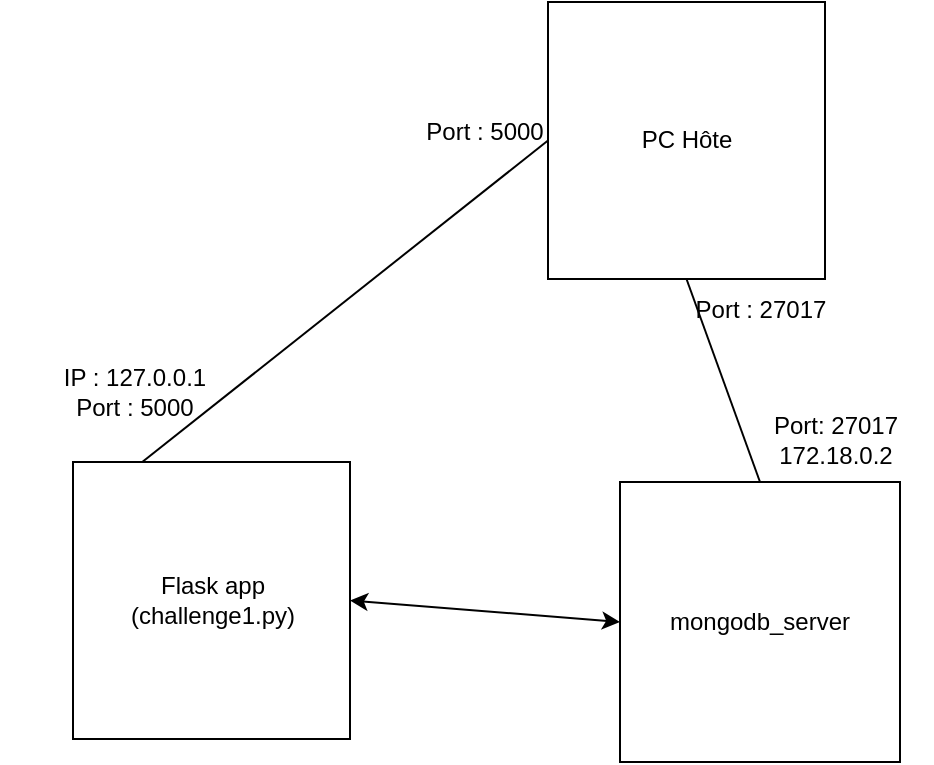 <mxfile version="26.0.4" pages="2">
  <diagram name="challenge3" id="QVyV8HPb8yY-LVWm9Y0O">
    <mxGraphModel dx="1194" dy="562" grid="1" gridSize="10" guides="1" tooltips="1" connect="1" arrows="1" fold="1" page="1" pageScale="1" pageWidth="827" pageHeight="1169" math="0" shadow="0">
      <root>
        <mxCell id="0" />
        <mxCell id="1" parent="0" />
        <mxCell id="qEw3fzR9VckqOL5sZoZO-1" value="Flask app&lt;div&gt;(challenge1.py)&lt;/div&gt;" style="whiteSpace=wrap;html=1;aspect=fixed;" parent="1" vertex="1">
          <mxGeometry x="106.5" y="270" width="138.5" height="138.5" as="geometry" />
        </mxCell>
        <mxCell id="qEw3fzR9VckqOL5sZoZO-2" value="PC Hôte" style="whiteSpace=wrap;html=1;aspect=fixed;" parent="1" vertex="1">
          <mxGeometry x="344" y="40" width="138.5" height="138.5" as="geometry" />
        </mxCell>
        <mxCell id="qEw3fzR9VckqOL5sZoZO-3" value="&lt;span style=&quot;text-align: start;&quot;&gt;&lt;font style=&quot;font-size: 12px;&quot;&gt;mongodb_server&lt;/font&gt;&lt;/span&gt;" style="whiteSpace=wrap;html=1;aspect=fixed;" parent="1" vertex="1">
          <mxGeometry x="380" y="280" width="140" height="140" as="geometry" />
        </mxCell>
        <mxCell id="qEw3fzR9VckqOL5sZoZO-4" value="" style="endArrow=none;html=1;rounded=0;exitX=0.25;exitY=0;exitDx=0;exitDy=0;entryX=0;entryY=0.5;entryDx=0;entryDy=0;" parent="1" source="qEw3fzR9VckqOL5sZoZO-1" target="qEw3fzR9VckqOL5sZoZO-2" edge="1">
          <mxGeometry width="50" height="50" relative="1" as="geometry">
            <mxPoint x="390" y="250" as="sourcePoint" />
            <mxPoint x="440" y="200" as="targetPoint" />
          </mxGeometry>
        </mxCell>
        <mxCell id="qEw3fzR9VckqOL5sZoZO-5" value="" style="endArrow=none;html=1;rounded=0;entryX=0.5;entryY=1;entryDx=0;entryDy=0;exitX=0.5;exitY=0;exitDx=0;exitDy=0;" parent="1" source="qEw3fzR9VckqOL5sZoZO-3" target="qEw3fzR9VckqOL5sZoZO-2" edge="1">
          <mxGeometry width="50" height="50" relative="1" as="geometry">
            <mxPoint x="440" y="270" as="sourcePoint" />
            <mxPoint x="440" y="200" as="targetPoint" />
          </mxGeometry>
        </mxCell>
        <mxCell id="qEw3fzR9VckqOL5sZoZO-6" value="&lt;div&gt;Port: 27017&lt;/div&gt;&lt;div&gt;172.18.0.2&lt;/div&gt;" style="text;html=1;align=center;verticalAlign=middle;whiteSpace=wrap;rounded=0;" parent="1" vertex="1">
          <mxGeometry x="440" y="244" width="96" height="30" as="geometry" />
        </mxCell>
        <mxCell id="qEw3fzR9VckqOL5sZoZO-7" value="IP : 127.0.0.1&lt;div&gt;Port : 5000&lt;/div&gt;" style="text;html=1;align=center;verticalAlign=middle;whiteSpace=wrap;rounded=0;" parent="1" vertex="1">
          <mxGeometry x="70" y="220" width="135" height="30" as="geometry" />
        </mxCell>
        <mxCell id="qEw3fzR9VckqOL5sZoZO-8" value="Port : 5000" style="text;html=1;align=center;verticalAlign=middle;whiteSpace=wrap;rounded=0;" parent="1" vertex="1">
          <mxGeometry x="245" y="90" width="135" height="30" as="geometry" />
        </mxCell>
        <mxCell id="qEw3fzR9VckqOL5sZoZO-9" value="Port : 27017" style="text;html=1;align=center;verticalAlign=middle;whiteSpace=wrap;rounded=0;" parent="1" vertex="1">
          <mxGeometry x="382.5" y="178.5" width="135" height="30" as="geometry" />
        </mxCell>
        <mxCell id="qEw3fzR9VckqOL5sZoZO-10" value="" style="endArrow=classic;startArrow=classic;html=1;rounded=0;entryX=0;entryY=0.5;entryDx=0;entryDy=0;exitX=1;exitY=0.5;exitDx=0;exitDy=0;" parent="1" source="qEw3fzR9VckqOL5sZoZO-1" target="qEw3fzR9VckqOL5sZoZO-3" edge="1">
          <mxGeometry width="50" height="50" relative="1" as="geometry">
            <mxPoint x="270" y="310" as="sourcePoint" />
            <mxPoint x="440" y="200" as="targetPoint" />
          </mxGeometry>
        </mxCell>
      </root>
    </mxGraphModel>
  </diagram>
  <diagram id="j4DH2D5q0OTO39qp8Iy4" name="Page-2">
    <mxGraphModel dx="1405" dy="1830" grid="1" gridSize="10" guides="1" tooltips="1" connect="1" arrows="1" fold="1" page="1" pageScale="1" pageWidth="827" pageHeight="1169" math="0" shadow="0">
      <root>
        <mxCell id="0" />
        <mxCell id="1" parent="0" />
        <mxCell id="RNrug4H_M12smfIYPm7i-1" value="" style="rounded=1;whiteSpace=wrap;html=1;" vertex="1" parent="1">
          <mxGeometry x="43" y="100" width="747" height="500" as="geometry" />
        </mxCell>
        <mxCell id="RNrug4H_M12smfIYPm7i-2" value="webdb-service" style="ellipse;whiteSpace=wrap;html=1;" vertex="1" parent="1">
          <mxGeometry x="353" y="220" width="120" height="80" as="geometry" />
        </mxCell>
        <mxCell id="RNrug4H_M12smfIYPm7i-3" value="webnodb-service" style="ellipse;whiteSpace=wrap;html=1;" vertex="1" parent="1">
          <mxGeometry x="560" y="220" width="120" height="80" as="geometry" />
        </mxCell>
        <mxCell id="RNrug4H_M12smfIYPm7i-4" value="mongodb-service" style="ellipse;whiteSpace=wrap;html=1;" vertex="1" parent="1">
          <mxGeometry x="150" y="220" width="120" height="80" as="geometry" />
        </mxCell>
        <mxCell id="RNrug4H_M12smfIYPm7i-6" value="Pod MongoDB&lt;div&gt;10.42.1.173&lt;br&gt;&lt;/div&gt;" style="rounded=0;whiteSpace=wrap;html=1;" vertex="1" parent="1">
          <mxGeometry x="130" y="473" width="120" height="60" as="geometry" />
        </mxCell>
        <mxCell id="RNrug4H_M12smfIYPm7i-7" value="Pod webnodb&lt;div&gt;10.42.2.132&lt;br&gt;&lt;/div&gt;" style="rounded=0;whiteSpace=wrap;html=1;" vertex="1" parent="1">
          <mxGeometry x="580" y="470" width="120" height="60" as="geometry" />
        </mxCell>
        <mxCell id="RNrug4H_M12smfIYPm7i-9" value="mongodb_deployment" style="shape=parallelogram;perimeter=parallelogramPerimeter;whiteSpace=wrap;html=1;fixedSize=1;" vertex="1" parent="1">
          <mxGeometry x="130" y="588" width="150" height="65" as="geometry" />
        </mxCell>
        <mxCell id="RNrug4H_M12smfIYPm7i-10" value="webnodb_deployment" style="shape=parallelogram;perimeter=parallelogramPerimeter;whiteSpace=wrap;html=1;fixedSize=1;" vertex="1" parent="1">
          <mxGeometry x="580" y="588" width="150" height="65" as="geometry" />
        </mxCell>
        <mxCell id="RNrug4H_M12smfIYPm7i-11" value="webdb_deployment" style="shape=parallelogram;perimeter=parallelogramPerimeter;whiteSpace=wrap;html=1;fixedSize=1;" vertex="1" parent="1">
          <mxGeometry x="353" y="588" width="157" height="65" as="geometry" />
        </mxCell>
        <mxCell id="RNrug4H_M12smfIYPm7i-12" value="ClusterIp&amp;nbsp;&lt;div&gt;DNS&lt;/div&gt;" style="ellipse;whiteSpace=wrap;html=1;" vertex="1" parent="1">
          <mxGeometry x="470" y="280" width="102" height="65" as="geometry" />
        </mxCell>
        <mxCell id="RNrug4H_M12smfIYPm7i-13" value="" style="endArrow=classic;html=1;rounded=0;exitX=0.5;exitY=1;exitDx=0;exitDy=0;entryX=0.894;entryY=-0.099;entryDx=0;entryDy=0;entryPerimeter=0;" edge="1" parent="1" source="RNrug4H_M12smfIYPm7i-3" target="RNrug4H_M12smfIYPm7i-40">
          <mxGeometry width="50" height="50" relative="1" as="geometry">
            <mxPoint x="490" y="390" as="sourcePoint" />
            <mxPoint x="540" y="340" as="targetPoint" />
          </mxGeometry>
        </mxCell>
        <mxCell id="RNrug4H_M12smfIYPm7i-31" value="80:5000" style="edgeLabel;html=1;align=center;verticalAlign=middle;resizable=0;points=[];" vertex="1" connectable="0" parent="RNrug4H_M12smfIYPm7i-13">
          <mxGeometry x="-0.346" y="4" relative="1" as="geometry">
            <mxPoint as="offset" />
          </mxGeometry>
        </mxCell>
        <mxCell id="RNrug4H_M12smfIYPm7i-17" value="" style="endArrow=classic;html=1;rounded=0;exitX=0.5;exitY=1;exitDx=0;exitDy=0;entryX=0.402;entryY=-0.063;entryDx=0;entryDy=0;entryPerimeter=0;" edge="1" parent="1" source="RNrug4H_M12smfIYPm7i-2" target="RNrug4H_M12smfIYPm7i-40">
          <mxGeometry width="50" height="50" relative="1" as="geometry">
            <mxPoint x="490" y="390" as="sourcePoint" />
            <mxPoint x="362.05" y="403.72" as="targetPoint" />
          </mxGeometry>
        </mxCell>
        <mxCell id="RNrug4H_M12smfIYPm7i-32" value="80:5000" style="edgeLabel;html=1;align=center;verticalAlign=middle;resizable=0;points=[];" vertex="1" connectable="0" parent="RNrug4H_M12smfIYPm7i-17">
          <mxGeometry x="-0.33" y="-1" relative="1" as="geometry">
            <mxPoint as="offset" />
          </mxGeometry>
        </mxCell>
        <mxCell id="RNrug4H_M12smfIYPm7i-18" value="" style="endArrow=classic;html=1;rounded=0;entryX=0.044;entryY=-0.034;entryDx=0;entryDy=0;entryPerimeter=0;" edge="1" parent="1" target="RNrug4H_M12smfIYPm7i-40">
          <mxGeometry width="50" height="50" relative="1" as="geometry">
            <mxPoint x="210" y="298" as="sourcePoint" />
            <mxPoint x="160" y="402" as="targetPoint" />
          </mxGeometry>
        </mxCell>
        <mxCell id="RNrug4H_M12smfIYPm7i-39" value="27017:27017" style="edgeLabel;html=1;align=center;verticalAlign=middle;resizable=0;points=[];" vertex="1" connectable="0" parent="RNrug4H_M12smfIYPm7i-18">
          <mxGeometry x="-0.239" y="-2" relative="1" as="geometry">
            <mxPoint as="offset" />
          </mxGeometry>
        </mxCell>
        <mxCell id="RNrug4H_M12smfIYPm7i-24" value="" style="endArrow=classic;html=1;rounded=0;exitX=0;exitY=1;exitDx=0;exitDy=0;entryX=0.5;entryY=0;entryDx=0;entryDy=0;" edge="1" parent="1" target="RNrug4H_M12smfIYPm7i-4">
          <mxGeometry width="50" height="50" relative="1" as="geometry">
            <mxPoint x="383" y="116" as="sourcePoint" />
            <mxPoint x="540" y="340" as="targetPoint" />
          </mxGeometry>
        </mxCell>
        <mxCell id="RNrug4H_M12smfIYPm7i-25" value="Pod webdb&lt;div&gt;10.42.1.172&lt;br&gt;&lt;/div&gt;" style="rounded=0;whiteSpace=wrap;html=1;" vertex="1" parent="1">
          <mxGeometry x="324" y="471" width="66" height="60" as="geometry" />
        </mxCell>
        <mxCell id="RNrug4H_M12smfIYPm7i-27" value="Replicat" style="rounded=0;whiteSpace=wrap;html=1;" vertex="1" parent="1">
          <mxGeometry x="390" y="471" width="50" height="60" as="geometry" />
        </mxCell>
        <mxCell id="RNrug4H_M12smfIYPm7i-28" value="Replicat" style="rounded=0;whiteSpace=wrap;html=1;" vertex="1" parent="1">
          <mxGeometry x="440" y="471" width="50" height="60" as="geometry" />
        </mxCell>
        <mxCell id="RNrug4H_M12smfIYPm7i-29" value="" style="endArrow=classic;html=1;rounded=0;entryX=0.802;entryY=0.019;entryDx=0;entryDy=0;exitX=0.67;exitY=0.938;exitDx=0;exitDy=0;exitPerimeter=0;entryPerimeter=0;" edge="1" parent="1" source="RNrug4H_M12smfIYPm7i-12" target="RNrug4H_M12smfIYPm7i-40">
          <mxGeometry width="50" height="50" relative="1" as="geometry">
            <mxPoint x="540" y="340" as="sourcePoint" />
            <mxPoint x="540" y="340" as="targetPoint" />
            <Array as="points" />
          </mxGeometry>
        </mxCell>
        <mxCell id="RNrug4H_M12smfIYPm7i-30" value="" style="endArrow=classic;html=1;rounded=0;entryX=0.5;entryY=0;entryDx=0;entryDy=0;exitX=0;exitY=1;exitDx=0;exitDy=0;" edge="1" parent="1" source="RNrug4H_M12smfIYPm7i-12" target="RNrug4H_M12smfIYPm7i-40">
          <mxGeometry width="50" height="50" relative="1" as="geometry">
            <mxPoint x="490" y="390" as="sourcePoint" />
            <mxPoint x="540" y="340" as="targetPoint" />
          </mxGeometry>
        </mxCell>
        <mxCell id="RNrug4H_M12smfIYPm7i-33" value="" style="endArrow=classic;html=1;rounded=0;exitX=0.5;exitY=0;exitDx=0;exitDy=0;entryX=0.5;entryY=1;entryDx=0;entryDy=0;" edge="1" parent="1">
          <mxGeometry width="50" height="50" relative="1" as="geometry">
            <mxPoint x="655" y="588" as="sourcePoint" />
            <mxPoint x="640" y="528" as="targetPoint" />
          </mxGeometry>
        </mxCell>
        <mxCell id="RNrug4H_M12smfIYPm7i-34" value="" style="endArrow=classic;html=1;rounded=0;exitX=0.5;exitY=0;exitDx=0;exitDy=0;entryX=0.5;entryY=1;entryDx=0;entryDy=0;" edge="1" parent="1">
          <mxGeometry width="50" height="50" relative="1" as="geometry">
            <mxPoint x="431.5" y="588" as="sourcePoint" />
            <mxPoint x="415" y="531" as="targetPoint" />
          </mxGeometry>
        </mxCell>
        <mxCell id="RNrug4H_M12smfIYPm7i-35" value="" style="endArrow=classic;html=1;rounded=0;entryX=0.5;entryY=1;entryDx=0;entryDy=0;exitX=0.5;exitY=0;exitDx=0;exitDy=0;" edge="1" parent="1">
          <mxGeometry width="50" height="50" relative="1" as="geometry">
            <mxPoint x="431.5" y="588" as="sourcePoint" />
            <mxPoint x="465" y="531" as="targetPoint" />
          </mxGeometry>
        </mxCell>
        <mxCell id="RNrug4H_M12smfIYPm7i-36" value="" style="endArrow=classic;html=1;rounded=0;exitX=0.5;exitY=0;exitDx=0;exitDy=0;entryX=0.5;entryY=1;entryDx=0;entryDy=0;" edge="1" parent="1">
          <mxGeometry width="50" height="50" relative="1" as="geometry">
            <mxPoint x="431.5" y="588" as="sourcePoint" />
            <mxPoint x="357.0" y="531" as="targetPoint" />
          </mxGeometry>
        </mxCell>
        <mxCell id="RNrug4H_M12smfIYPm7i-38" value="" style="endArrow=classic;html=1;rounded=0;exitX=0.5;exitY=0;exitDx=0;exitDy=0;" edge="1" parent="1">
          <mxGeometry width="50" height="50" relative="1" as="geometry">
            <mxPoint x="205" y="588" as="sourcePoint" />
            <mxPoint x="195.294" y="533" as="targetPoint" />
          </mxGeometry>
        </mxCell>
        <mxCell id="RNrug4H_M12smfIYPm7i-40" value="Réseau des pods" style="rounded=0;whiteSpace=wrap;html=1;" vertex="1" parent="1">
          <mxGeometry x="140" y="388" width="550" height="40" as="geometry" />
        </mxCell>
        <mxCell id="gtnXbsTn_2QHaUjAw1lT-2" value="" style="endArrow=classic;startArrow=classic;html=1;rounded=0;exitX=0.5;exitY=1;exitDx=0;exitDy=0;entryX=0.5;entryY=0;entryDx=0;entryDy=0;" edge="1" parent="1" source="RNrug4H_M12smfIYPm7i-40" target="RNrug4H_M12smfIYPm7i-27">
          <mxGeometry width="50" height="50" relative="1" as="geometry">
            <mxPoint x="490" y="380" as="sourcePoint" />
            <mxPoint x="540" y="330" as="targetPoint" />
          </mxGeometry>
        </mxCell>
        <mxCell id="gtnXbsTn_2QHaUjAw1lT-3" value="app:webdb" style="edgeLabel;html=1;align=center;verticalAlign=middle;resizable=0;points=[];" vertex="1" connectable="0" parent="gtnXbsTn_2QHaUjAw1lT-2">
          <mxGeometry x="-0.051" relative="1" as="geometry">
            <mxPoint as="offset" />
          </mxGeometry>
        </mxCell>
        <mxCell id="gtnXbsTn_2QHaUjAw1lT-4" value="" style="endArrow=classic;startArrow=classic;html=1;rounded=0;exitX=0.904;exitY=0.981;exitDx=0;exitDy=0;entryX=0.5;entryY=0;entryDx=0;entryDy=0;exitPerimeter=0;" edge="1" parent="1" source="RNrug4H_M12smfIYPm7i-40" target="RNrug4H_M12smfIYPm7i-7">
          <mxGeometry width="50" height="50" relative="1" as="geometry">
            <mxPoint x="425" y="438" as="sourcePoint" />
            <mxPoint x="425" y="481" as="targetPoint" />
          </mxGeometry>
        </mxCell>
        <mxCell id="gtnXbsTn_2QHaUjAw1lT-5" value="app:webnodb" style="edgeLabel;html=1;align=center;verticalAlign=middle;resizable=0;points=[];" vertex="1" connectable="0" parent="gtnXbsTn_2QHaUjAw1lT-4">
          <mxGeometry x="-0.051" relative="1" as="geometry">
            <mxPoint as="offset" />
          </mxGeometry>
        </mxCell>
        <mxCell id="gtnXbsTn_2QHaUjAw1lT-7" value="" style="endArrow=classic;startArrow=classic;html=1;rounded=0;exitX=0.5;exitY=0;exitDx=0;exitDy=0;entryX=0.091;entryY=0.922;entryDx=0;entryDy=0;entryPerimeter=0;" edge="1" parent="1" source="RNrug4H_M12smfIYPm7i-6" target="RNrug4H_M12smfIYPm7i-40">
          <mxGeometry width="50" height="50" relative="1" as="geometry">
            <mxPoint x="490" y="380" as="sourcePoint" />
            <mxPoint x="540" y="330" as="targetPoint" />
          </mxGeometry>
        </mxCell>
        <mxCell id="gtnXbsTn_2QHaUjAw1lT-8" value="app:mongodb" style="edgeLabel;html=1;align=center;verticalAlign=middle;resizable=0;points=[];" vertex="1" connectable="0" parent="gtnXbsTn_2QHaUjAw1lT-7">
          <mxGeometry x="0.022" y="1" relative="1" as="geometry">
            <mxPoint as="offset" />
          </mxGeometry>
        </mxCell>
        <mxCell id="gtnXbsTn_2QHaUjAw1lT-10" value="" style="endArrow=classic;startArrow=classic;html=1;rounded=0;entryX=0.75;entryY=1;entryDx=0;entryDy=0;exitX=0.5;exitY=0;exitDx=0;exitDy=0;" edge="1" parent="1" source="RNrug4H_M12smfIYPm7i-12">
          <mxGeometry width="50" height="50" relative="1" as="geometry">
            <mxPoint x="460" y="270" as="sourcePoint" />
            <mxPoint x="425.75" y="116" as="targetPoint" />
          </mxGeometry>
        </mxCell>
        <mxCell id="gtnXbsTn_2QHaUjAw1lT-11" value="Ingress&lt;div&gt;127.0.0.1:80&lt;/div&gt;" style="ellipse;whiteSpace=wrap;html=1;" vertex="1" parent="1">
          <mxGeometry x="350" y="80" width="120" height="80" as="geometry" />
        </mxCell>
        <mxCell id="gtnXbsTn_2QHaUjAw1lT-12" value="" style="endArrow=classic;html=1;rounded=0;exitX=0.925;exitY=0.738;exitDx=0;exitDy=0;exitPerimeter=0;" edge="1" parent="1" source="gtnXbsTn_2QHaUjAw1lT-11" target="RNrug4H_M12smfIYPm7i-3">
          <mxGeometry width="50" height="50" relative="1" as="geometry">
            <mxPoint x="470" y="250" as="sourcePoint" />
            <mxPoint x="520" y="200" as="targetPoint" />
          </mxGeometry>
        </mxCell>
        <mxCell id="gtnXbsTn_2QHaUjAw1lT-15" value="&lt;a href=&quot;http://webnodb.sledrich.net4255.luxbulb.org/&quot;&gt;http://webnodb.sledrich.net4255.luxbulb.org/&lt;/a&gt;" style="edgeLabel;html=1;align=center;verticalAlign=middle;resizable=0;points=[];" vertex="1" connectable="0" parent="gtnXbsTn_2QHaUjAw1lT-12">
          <mxGeometry x="0.25" relative="1" as="geometry">
            <mxPoint x="64" as="offset" />
          </mxGeometry>
        </mxCell>
        <mxCell id="gtnXbsTn_2QHaUjAw1lT-13" value="" style="endArrow=classic;html=1;rounded=0;exitX=0.65;exitY=0.963;exitDx=0;exitDy=0;exitPerimeter=0;" edge="1" parent="1" source="gtnXbsTn_2QHaUjAw1lT-11" target="RNrug4H_M12smfIYPm7i-2">
          <mxGeometry width="50" height="50" relative="1" as="geometry">
            <mxPoint x="470" y="250" as="sourcePoint" />
            <mxPoint x="520" y="200" as="targetPoint" />
          </mxGeometry>
        </mxCell>
        <mxCell id="gtnXbsTn_2QHaUjAw1lT-14" value="&lt;a href=&quot;http://webnodb.sledrich.net4255.luxbulb.org/&quot;&gt;http://webdb.sledrich.net4255.luxbulb.org/&lt;/a&gt;" style="edgeLabel;html=1;align=center;verticalAlign=middle;resizable=0;points=[];" vertex="1" connectable="0" parent="gtnXbsTn_2QHaUjAw1lT-13">
          <mxGeometry x="0.212" relative="1" as="geometry">
            <mxPoint x="-22" y="-15" as="offset" />
          </mxGeometry>
        </mxCell>
        <mxCell id="gtnXbsTn_2QHaUjAw1lT-16" value="PC hote" style="ellipse;whiteSpace=wrap;html=1;" vertex="1" parent="1">
          <mxGeometry x="350" y="-40" width="120" height="80" as="geometry" />
        </mxCell>
      </root>
    </mxGraphModel>
  </diagram>
</mxfile>
